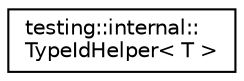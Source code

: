 digraph "Graphical Class Hierarchy"
{
 // INTERACTIVE_SVG=YES
 // LATEX_PDF_SIZE
  edge [fontname="Helvetica",fontsize="10",labelfontname="Helvetica",labelfontsize="10"];
  node [fontname="Helvetica",fontsize="10",shape=record];
  rankdir="LR";
  Node0 [label="testing::internal::\lTypeIdHelper\< T \>",height=0.2,width=0.4,color="black", fillcolor="white", style="filled",URL="$d5/d93/classtesting_1_1internal_1_1_type_id_helper.html",tooltip=" "];
}

